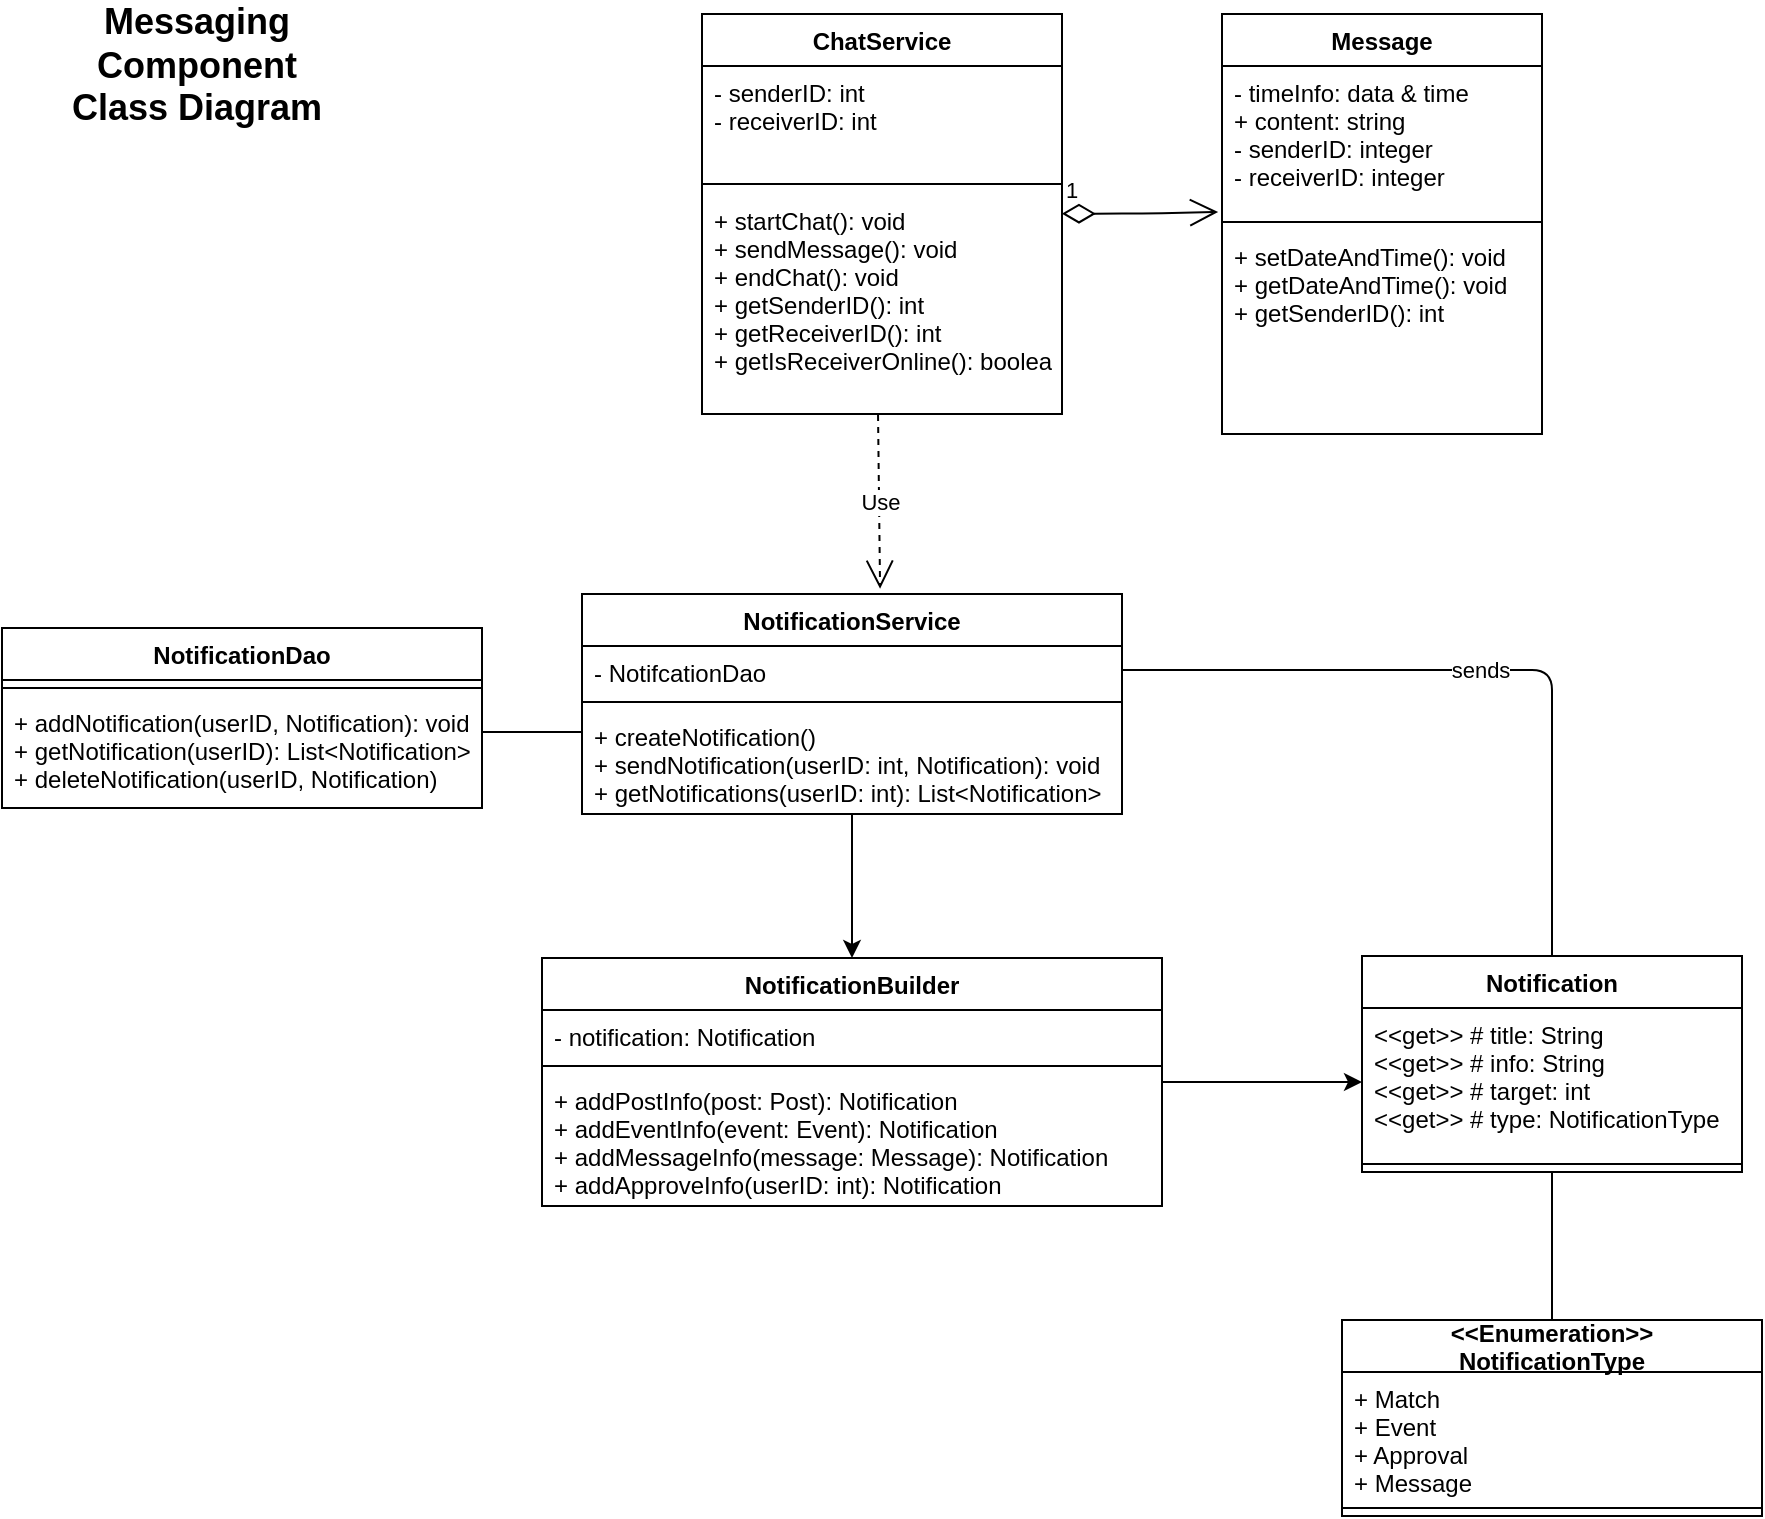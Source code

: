 <mxfile version="20.5.2" type="device" pages="4"><diagram id="L84BKGxOfPr6iMcb56SL" name="Class Diagram"><mxGraphModel dx="1924" dy="934" grid="1" gridSize="10" guides="1" tooltips="1" connect="1" arrows="1" fold="1" page="1" pageScale="1" pageWidth="1169" pageHeight="827" math="0" shadow="0"><root><mxCell id="0"/><mxCell id="1" parent="0"/><mxCell id="6" value="ChatService" style="swimlane;fontStyle=1;align=center;verticalAlign=top;childLayout=stackLayout;horizontal=1;startSize=26;horizontalStack=0;resizeParent=1;resizeParentMax=0;resizeLast=0;collapsible=1;marginBottom=0;" parent="1" vertex="1"><mxGeometry x="495" y="38" width="180" height="200" as="geometry"/></mxCell><mxCell id="7" value="- senderID: int&#10;- receiverID: int" style="text;strokeColor=none;fillColor=none;align=left;verticalAlign=top;spacingLeft=4;spacingRight=4;overflow=hidden;rotatable=0;points=[[0,0.5],[1,0.5]];portConstraint=eastwest;" parent="6" vertex="1"><mxGeometry y="26" width="180" height="54" as="geometry"/></mxCell><mxCell id="8" value="" style="line;strokeWidth=1;fillColor=none;align=left;verticalAlign=middle;spacingTop=-1;spacingLeft=3;spacingRight=3;rotatable=0;labelPosition=right;points=[];portConstraint=eastwest;" parent="6" vertex="1"><mxGeometry y="80" width="180" height="10" as="geometry"/></mxCell><mxCell id="9" value="+ startChat(): void&#10;+ sendMessage(): void&#10;+ endChat(): void&#10;+ getSenderID(): int&#10;+ getReceiverID(): int&#10;+ getIsReceiverOnline(): boolean" style="text;strokeColor=none;fillColor=none;align=left;verticalAlign=top;spacingLeft=4;spacingRight=4;overflow=hidden;rotatable=0;points=[[0,0.5],[1,0.5]];portConstraint=eastwest;" parent="6" vertex="1"><mxGeometry y="90" width="180" height="110" as="geometry"/></mxCell><mxCell id="10" value="Message" style="swimlane;fontStyle=1;align=center;verticalAlign=top;childLayout=stackLayout;horizontal=1;startSize=26;horizontalStack=0;resizeParent=1;resizeParentMax=0;resizeLast=0;collapsible=1;marginBottom=0;" parent="1" vertex="1"><mxGeometry x="755" y="38" width="160" height="210" as="geometry"/></mxCell><mxCell id="11" value="- timeInfo: data &amp; time&#10;+ content: string&#10;- senderID: integer&#10;- receiverID: integer" style="text;strokeColor=none;fillColor=none;align=left;verticalAlign=top;spacingLeft=4;spacingRight=4;overflow=hidden;rotatable=0;points=[[0,0.5],[1,0.5]];portConstraint=eastwest;" parent="10" vertex="1"><mxGeometry y="26" width="160" height="74" as="geometry"/></mxCell><mxCell id="12" value="" style="line;strokeWidth=1;fillColor=none;align=left;verticalAlign=middle;spacingTop=-1;spacingLeft=3;spacingRight=3;rotatable=0;labelPosition=right;points=[];portConstraint=eastwest;" parent="10" vertex="1"><mxGeometry y="100" width="160" height="8" as="geometry"/></mxCell><mxCell id="13" value="+ setDateAndTime(): void&#10;+ getDateAndTime(): void&#10;+ getSenderID(): int" style="text;strokeColor=none;fillColor=none;align=left;verticalAlign=top;spacingLeft=4;spacingRight=4;overflow=hidden;rotatable=0;points=[[0,0.5],[1,0.5]];portConstraint=eastwest;" parent="10" vertex="1"><mxGeometry y="108" width="160" height="102" as="geometry"/></mxCell><mxCell id="14" value="Notification" style="swimlane;fontStyle=1;align=center;verticalAlign=top;childLayout=stackLayout;horizontal=1;startSize=26;horizontalStack=0;resizeParent=1;resizeParentMax=0;resizeLast=0;collapsible=1;marginBottom=0;" parent="1" vertex="1"><mxGeometry x="825" y="509" width="190" height="108" as="geometry"/></mxCell><mxCell id="15" value="&lt;&lt;get&gt;&gt; # title: String&#10;&lt;&lt;get&gt;&gt; # info: String&#10;&lt;&lt;get&gt;&gt; # target: int&#10;&lt;&lt;get&gt;&gt; # type: NotificationType&#10;" style="text;strokeColor=none;fillColor=none;align=left;verticalAlign=top;spacingLeft=4;spacingRight=4;overflow=hidden;rotatable=0;points=[[0,0.5],[1,0.5]];portConstraint=eastwest;" parent="14" vertex="1"><mxGeometry y="26" width="190" height="74" as="geometry"/></mxCell><mxCell id="16" value="" style="line;strokeWidth=1;fillColor=none;align=left;verticalAlign=middle;spacingTop=-1;spacingLeft=3;spacingRight=3;rotatable=0;labelPosition=right;points=[];portConstraint=eastwest;" parent="14" vertex="1"><mxGeometry y="100" width="190" height="8" as="geometry"/></mxCell><mxCell id="21" value="1" style="endArrow=open;html=1;endSize=12;startArrow=diamondThin;startSize=14;startFill=0;edgeStyle=orthogonalEdgeStyle;align=left;verticalAlign=bottom;entryX=-0.012;entryY=0.986;entryDx=0;entryDy=0;entryPerimeter=0;" parent="1" target="11" edge="1"><mxGeometry x="-1" y="3" relative="1" as="geometry"><mxPoint x="675" y="137.83" as="sourcePoint"/><mxPoint x="745" y="137.83" as="targetPoint"/><Array as="points"><mxPoint x="715" y="137"/></Array></mxGeometry></mxCell><mxCell id="22" value="Use" style="endArrow=open;endSize=12;dashed=1;html=1;entryX=0.552;entryY=-0.024;entryDx=0;entryDy=0;exitX=0.489;exitY=1.005;exitDx=0;exitDy=0;exitPerimeter=0;entryPerimeter=0;" parent="1" source="9" target="29" edge="1"><mxGeometry width="160" relative="1" as="geometry"><mxPoint x="405" y="238" as="sourcePoint"/><mxPoint x="565" y="238" as="targetPoint"/></mxGeometry></mxCell><mxCell id="28" style="edgeStyle=none;shape=link;rounded=0;orthogonalLoop=1;jettySize=auto;html=1;exitX=0.25;exitY=0;exitDx=0;exitDy=0;" parent="1" source="14" target="14" edge="1"><mxGeometry relative="1" as="geometry"/></mxCell><mxCell id="50" style="edgeStyle=none;html=1;entryX=0.5;entryY=0;entryDx=0;entryDy=0;" parent="1" source="29" target="45" edge="1"><mxGeometry relative="1" as="geometry"/></mxCell><mxCell id="29" value="NotificationService" style="swimlane;fontStyle=1;align=center;verticalAlign=top;childLayout=stackLayout;horizontal=1;startSize=26;horizontalStack=0;resizeParent=1;resizeParentMax=0;resizeLast=0;collapsible=1;marginBottom=0;" parent="1" vertex="1"><mxGeometry x="435" y="328" width="270" height="110" as="geometry"/></mxCell><mxCell id="30" value="- NotifcationDao" style="text;strokeColor=none;fillColor=none;align=left;verticalAlign=top;spacingLeft=4;spacingRight=4;overflow=hidden;rotatable=0;points=[[0,0.5],[1,0.5]];portConstraint=eastwest;" parent="29" vertex="1"><mxGeometry y="26" width="270" height="24" as="geometry"/></mxCell><mxCell id="31" value="" style="line;strokeWidth=1;fillColor=none;align=left;verticalAlign=middle;spacingTop=-1;spacingLeft=3;spacingRight=3;rotatable=0;labelPosition=right;points=[];portConstraint=eastwest;" parent="29" vertex="1"><mxGeometry y="50" width="270" height="8" as="geometry"/></mxCell><mxCell id="32" value="+ createNotification()&#10;+ sendNotification(userID: int, Notification): void&#10;+ getNotifications(userID: int): List&lt;Notification&gt;" style="text;strokeColor=none;fillColor=none;align=left;verticalAlign=top;spacingLeft=4;spacingRight=4;overflow=hidden;rotatable=0;points=[[0,0.5],[1,0.5]];portConstraint=eastwest;" parent="29" vertex="1"><mxGeometry y="58" width="270" height="52" as="geometry"/></mxCell><mxCell id="33" value="NotificationDao" style="swimlane;fontStyle=1;align=center;verticalAlign=top;childLayout=stackLayout;horizontal=1;startSize=26;horizontalStack=0;resizeParent=1;resizeParentMax=0;resizeLast=0;collapsible=1;marginBottom=0;" parent="1" vertex="1"><mxGeometry x="145" y="345" width="240" height="90" as="geometry"/></mxCell><mxCell id="35" value="" style="line;strokeWidth=1;fillColor=none;align=left;verticalAlign=middle;spacingTop=-1;spacingLeft=3;spacingRight=3;rotatable=0;labelPosition=right;points=[];portConstraint=eastwest;" parent="33" vertex="1"><mxGeometry y="26" width="240" height="8" as="geometry"/></mxCell><mxCell id="36" value="+ addNotification(userID, Notification): void&#10;+ getNotification(userID): List&lt;Notification&gt;&#10;+ deleteNotification(userID, Notification)" style="text;strokeColor=none;fillColor=none;align=left;verticalAlign=top;spacingLeft=4;spacingRight=4;overflow=hidden;rotatable=0;points=[[0,0.5],[1,0.5]];portConstraint=eastwest;" parent="33" vertex="1"><mxGeometry y="34" width="240" height="56" as="geometry"/></mxCell><mxCell id="38" value="&lt;&lt;Enumeration&gt;&gt;&#10;NotificationType" style="swimlane;fontStyle=1;align=center;verticalAlign=middle;childLayout=stackLayout;horizontal=1;startSize=26;horizontalStack=0;resizeParent=1;resizeParentMax=0;resizeLast=0;collapsible=1;marginBottom=0;" parent="1" vertex="1"><mxGeometry x="815" y="691" width="210" height="98" as="geometry"/></mxCell><mxCell id="39" value="+ Match&#10;+ Event&#10;+ Approval&#10;+ Message&#10;" style="text;strokeColor=none;fillColor=none;align=left;verticalAlign=top;spacingLeft=4;spacingRight=4;overflow=hidden;rotatable=0;points=[[0,0.5],[1,0.5]];portConstraint=eastwest;" parent="38" vertex="1"><mxGeometry y="26" width="210" height="64" as="geometry"/></mxCell><mxCell id="40" value="" style="line;strokeWidth=1;fillColor=none;align=left;verticalAlign=middle;spacingTop=-1;spacingLeft=3;spacingRight=3;rotatable=0;labelPosition=right;points=[];portConstraint=eastwest;" parent="38" vertex="1"><mxGeometry y="90" width="210" height="8" as="geometry"/></mxCell><mxCell id="41" value="sends" style="endArrow=none;html=1;exitX=1;exitY=0.5;exitDx=0;exitDy=0;entryX=0.5;entryY=0;entryDx=0;entryDy=0;" parent="1" source="30" target="14" edge="1"><mxGeometry width="50" height="50" relative="1" as="geometry"><mxPoint x="625" y="418" as="sourcePoint"/><mxPoint x="775" y="366" as="targetPoint"/><Array as="points"><mxPoint x="920" y="366"/></Array></mxGeometry></mxCell><mxCell id="42" value="" style="endArrow=none;html=1;" parent="1" edge="1"><mxGeometry width="50" height="50" relative="1" as="geometry"><mxPoint x="385" y="397" as="sourcePoint"/><mxPoint x="435" y="397" as="targetPoint"/></mxGeometry></mxCell><mxCell id="44" value="" style="endArrow=none;html=1;exitX=0.5;exitY=0;exitDx=0;exitDy=0;entryX=0.5;entryY=1;entryDx=0;entryDy=0;" parent="1" source="38" target="14" edge="1"><mxGeometry width="50" height="50" relative="1" as="geometry"><mxPoint x="845" y="641" as="sourcePoint"/><mxPoint x="919.89" y="621.992" as="targetPoint"/></mxGeometry></mxCell><mxCell id="51" style="edgeStyle=none;html=1;" parent="1" source="45" edge="1"><mxGeometry relative="1" as="geometry"><mxPoint x="825" y="572" as="targetPoint"/></mxGeometry></mxCell><mxCell id="45" value="NotificationBuilder" style="swimlane;fontStyle=1;align=center;verticalAlign=top;childLayout=stackLayout;horizontal=1;startSize=26;horizontalStack=0;resizeParent=1;resizeParentMax=0;resizeLast=0;collapsible=1;marginBottom=0;" parent="1" vertex="1"><mxGeometry x="415" y="510" width="310" height="124" as="geometry"/></mxCell><mxCell id="52" value="- notification: Notification" style="text;strokeColor=none;fillColor=none;align=left;verticalAlign=top;spacingLeft=4;spacingRight=4;overflow=hidden;rotatable=0;points=[[0,0.5],[1,0.5]];portConstraint=eastwest;" parent="45" vertex="1"><mxGeometry y="26" width="310" height="24" as="geometry"/></mxCell><mxCell id="47" value="" style="line;strokeWidth=1;fillColor=none;align=left;verticalAlign=middle;spacingTop=-1;spacingLeft=3;spacingRight=3;rotatable=0;labelPosition=right;points=[];portConstraint=eastwest;" parent="45" vertex="1"><mxGeometry y="50" width="310" height="8" as="geometry"/></mxCell><mxCell id="48" value="+ addPostInfo(post: Post): Notification&#10;+ addEventInfo(event: Event): Notification&#10;+ addMessageInfo(message: Message): Notification&#10;+ addApproveInfo(userID: int): Notification " style="text;strokeColor=none;fillColor=none;align=left;verticalAlign=top;spacingLeft=4;spacingRight=4;overflow=hidden;rotatable=0;points=[[0,0.5],[1,0.5]];portConstraint=eastwest;" parent="45" vertex="1"><mxGeometry y="58" width="310" height="66" as="geometry"/></mxCell><mxCell id="NxlyJMyHsc6wxX3oWOJR-54" value="Messaging Component &lt;br style=&quot;font-size: 18px;&quot;&gt;Class Diagram" style="text;html=1;strokeColor=none;fillColor=none;align=center;verticalAlign=middle;whiteSpace=wrap;rounded=0;fontStyle=1;fontSize=18;" vertex="1" parent="1"><mxGeometry x="145" y="38" width="195" height="52" as="geometry"/></mxCell></root></mxGraphModel></diagram><diagram id="9cqBGZgS6g_GXROYnd4w" name="CRC"><mxGraphModel dx="1635" dy="794" grid="1" gridSize="10" guides="1" tooltips="1" connect="1" arrows="1" fold="1" page="1" pageScale="1" pageWidth="827" pageHeight="583" math="0" shadow="0"><root><mxCell id="M-j8kc01Gv09yKjtbFgV-0"/><mxCell id="M-j8kc01Gv09yKjtbFgV-1" parent="M-j8kc01Gv09yKjtbFgV-0"/><mxCell id="6Hv5vlcNwbpbQRR8orw--0" value="Chat Service" style="shape=table;startSize=30;container=1;collapsible=1;childLayout=tableLayout;fixedRows=1;rowLines=0;fontStyle=1;align=center;resizeLast=1;" parent="M-j8kc01Gv09yKjtbFgV-1" vertex="1"><mxGeometry x="139" y="54" width="260" height="135" as="geometry"/></mxCell><mxCell id="6Hv5vlcNwbpbQRR8orw--1" value="" style="shape=tableRow;horizontal=0;startSize=0;swimlaneHead=0;swimlaneBody=0;fillColor=none;collapsible=0;dropTarget=0;points=[[0,0.5],[1,0.5]];portConstraint=eastwest;top=0;left=0;right=0;bottom=1;" parent="6Hv5vlcNwbpbQRR8orw--0" vertex="1"><mxGeometry y="30" width="260" height="30" as="geometry"/></mxCell><mxCell id="6Hv5vlcNwbpbQRR8orw--2" value="Responsibility" style="shape=partialRectangle;connectable=0;fillColor=none;top=0;left=0;bottom=0;right=0;fontStyle=1;overflow=hidden;" parent="6Hv5vlcNwbpbQRR8orw--1" vertex="1"><mxGeometry width="140" height="30" as="geometry"><mxRectangle width="140" height="30" as="alternateBounds"/></mxGeometry></mxCell><mxCell id="6Hv5vlcNwbpbQRR8orw--3" value="Collaborations" style="shape=partialRectangle;connectable=0;fillColor=none;top=0;left=0;bottom=0;right=0;align=left;spacingLeft=6;fontStyle=1;overflow=hidden;" parent="6Hv5vlcNwbpbQRR8orw--1" vertex="1"><mxGeometry x="140" width="120" height="30" as="geometry"><mxRectangle width="120" height="30" as="alternateBounds"/></mxGeometry></mxCell><mxCell id="6Hv5vlcNwbpbQRR8orw--4" value="" style="shape=tableRow;horizontal=0;startSize=0;swimlaneHead=0;swimlaneBody=0;fillColor=none;collapsible=0;dropTarget=0;points=[[0,0.5],[1,0.5]];portConstraint=eastwest;top=0;left=0;right=0;bottom=0;" parent="6Hv5vlcNwbpbQRR8orw--0" vertex="1"><mxGeometry y="60" width="260" height="25" as="geometry"/></mxCell><mxCell id="6Hv5vlcNwbpbQRR8orw--5" value="start new chat session" style="shape=partialRectangle;connectable=0;fillColor=none;top=0;left=0;bottom=0;right=0;editable=1;overflow=hidden;" parent="6Hv5vlcNwbpbQRR8orw--4" vertex="1"><mxGeometry width="140" height="25" as="geometry"><mxRectangle width="140" height="25" as="alternateBounds"/></mxGeometry></mxCell><mxCell id="6Hv5vlcNwbpbQRR8orw--6" value="Notification Service" style="shape=partialRectangle;connectable=0;fillColor=none;top=0;left=0;bottom=0;right=0;align=left;spacingLeft=6;overflow=hidden;" parent="6Hv5vlcNwbpbQRR8orw--4" vertex="1"><mxGeometry x="140" width="120" height="25" as="geometry"><mxRectangle width="120" height="25" as="alternateBounds"/></mxGeometry></mxCell><mxCell id="6Hv5vlcNwbpbQRR8orw--7" value="" style="shape=tableRow;horizontal=0;startSize=0;swimlaneHead=0;swimlaneBody=0;fillColor=none;collapsible=0;dropTarget=0;points=[[0,0.5],[1,0.5]];portConstraint=eastwest;top=0;left=0;right=0;bottom=0;" parent="6Hv5vlcNwbpbQRR8orw--0" vertex="1"><mxGeometry y="85" width="260" height="20" as="geometry"/></mxCell><mxCell id="6Hv5vlcNwbpbQRR8orw--8" value="sends messages" style="shape=partialRectangle;connectable=0;fillColor=none;top=0;left=0;bottom=0;right=0;editable=1;overflow=hidden;" parent="6Hv5vlcNwbpbQRR8orw--7" vertex="1"><mxGeometry width="140" height="20" as="geometry"><mxRectangle width="140" height="20" as="alternateBounds"/></mxGeometry></mxCell><mxCell id="6Hv5vlcNwbpbQRR8orw--9" value="Message" style="shape=partialRectangle;connectable=0;fillColor=none;top=0;left=0;bottom=0;right=0;align=left;spacingLeft=6;overflow=hidden;" parent="6Hv5vlcNwbpbQRR8orw--7" vertex="1"><mxGeometry x="140" width="120" height="20" as="geometry"><mxRectangle width="120" height="20" as="alternateBounds"/></mxGeometry></mxCell><mxCell id="6Hv5vlcNwbpbQRR8orw--10" value="" style="shape=tableRow;horizontal=0;startSize=0;swimlaneHead=0;swimlaneBody=0;fillColor=none;collapsible=0;dropTarget=0;points=[[0,0.5],[1,0.5]];portConstraint=eastwest;top=0;left=0;right=0;bottom=0;" parent="6Hv5vlcNwbpbQRR8orw--0" vertex="1"><mxGeometry y="105" width="260" height="20" as="geometry"/></mxCell><mxCell id="6Hv5vlcNwbpbQRR8orw--11" value="end chat sessions" style="shape=partialRectangle;connectable=0;fillColor=none;top=0;left=0;bottom=0;right=0;editable=1;overflow=hidden;" parent="6Hv5vlcNwbpbQRR8orw--10" vertex="1"><mxGeometry width="140" height="20" as="geometry"><mxRectangle width="140" height="20" as="alternateBounds"/></mxGeometry></mxCell><mxCell id="6Hv5vlcNwbpbQRR8orw--12" value="" style="shape=partialRectangle;connectable=0;fillColor=none;top=0;left=0;bottom=0;right=0;align=left;spacingLeft=6;overflow=hidden;" parent="6Hv5vlcNwbpbQRR8orw--10" vertex="1"><mxGeometry x="140" width="120" height="20" as="geometry"><mxRectangle width="120" height="20" as="alternateBounds"/></mxGeometry></mxCell><mxCell id="6Hv5vlcNwbpbQRR8orw--13" value="Notification Service" style="shape=table;startSize=30;container=1;collapsible=1;childLayout=tableLayout;fixedRows=1;rowLines=0;fontStyle=1;align=center;resizeLast=1;" parent="M-j8kc01Gv09yKjtbFgV-1" vertex="1"><mxGeometry x="139" y="226" width="260" height="134" as="geometry"/></mxCell><mxCell id="6Hv5vlcNwbpbQRR8orw--14" value="" style="shape=tableRow;horizontal=0;startSize=0;swimlaneHead=0;swimlaneBody=0;fillColor=none;collapsible=0;dropTarget=0;points=[[0,0.5],[1,0.5]];portConstraint=eastwest;top=0;left=0;right=0;bottom=1;" parent="6Hv5vlcNwbpbQRR8orw--13" vertex="1"><mxGeometry y="30" width="260" height="30" as="geometry"/></mxCell><mxCell id="6Hv5vlcNwbpbQRR8orw--15" value="Responsibility" style="shape=partialRectangle;connectable=0;fillColor=none;top=0;left=0;bottom=0;right=0;fontStyle=1;overflow=hidden;" parent="6Hv5vlcNwbpbQRR8orw--14" vertex="1"><mxGeometry width="140" height="30" as="geometry"><mxRectangle width="140" height="30" as="alternateBounds"/></mxGeometry></mxCell><mxCell id="6Hv5vlcNwbpbQRR8orw--16" value="Collaborations" style="shape=partialRectangle;connectable=0;fillColor=none;top=0;left=0;bottom=0;right=0;align=left;spacingLeft=6;fontStyle=1;overflow=hidden;" parent="6Hv5vlcNwbpbQRR8orw--14" vertex="1"><mxGeometry x="140" width="120" height="30" as="geometry"><mxRectangle width="120" height="30" as="alternateBounds"/></mxGeometry></mxCell><mxCell id="6Hv5vlcNwbpbQRR8orw--17" value="" style="shape=tableRow;horizontal=0;startSize=0;swimlaneHead=0;swimlaneBody=0;fillColor=none;collapsible=0;dropTarget=0;points=[[0,0.5],[1,0.5]];portConstraint=eastwest;top=0;left=0;right=0;bottom=0;" parent="6Hv5vlcNwbpbQRR8orw--13" vertex="1"><mxGeometry y="60" width="260" height="20" as="geometry"/></mxCell><mxCell id="6Hv5vlcNwbpbQRR8orw--18" value="sends notification" style="shape=partialRectangle;connectable=0;fillColor=none;top=0;left=0;bottom=0;right=0;editable=1;overflow=hidden;" parent="6Hv5vlcNwbpbQRR8orw--17" vertex="1"><mxGeometry width="140" height="20" as="geometry"><mxRectangle width="140" height="20" as="alternateBounds"/></mxGeometry></mxCell><mxCell id="6Hv5vlcNwbpbQRR8orw--19" value="Notification Builder" style="shape=partialRectangle;connectable=0;fillColor=none;top=0;left=0;bottom=0;right=0;align=left;spacingLeft=6;overflow=hidden;" parent="6Hv5vlcNwbpbQRR8orw--17" vertex="1"><mxGeometry x="140" width="120" height="20" as="geometry"><mxRectangle width="120" height="20" as="alternateBounds"/></mxGeometry></mxCell><mxCell id="6Hv5vlcNwbpbQRR8orw--20" value="" style="shape=tableRow;horizontal=0;startSize=0;swimlaneHead=0;swimlaneBody=0;fillColor=none;collapsible=0;dropTarget=0;points=[[0,0.5],[1,0.5]];portConstraint=eastwest;top=0;left=0;right=0;bottom=0;" parent="6Hv5vlcNwbpbQRR8orw--13" vertex="1"><mxGeometry y="80" width="260" height="20" as="geometry"/></mxCell><mxCell id="6Hv5vlcNwbpbQRR8orw--21" value="gets saved notfications" style="shape=partialRectangle;connectable=0;fillColor=none;top=0;left=0;bottom=0;right=0;editable=1;overflow=hidden;" parent="6Hv5vlcNwbpbQRR8orw--20" vertex="1"><mxGeometry width="140" height="20" as="geometry"><mxRectangle width="140" height="20" as="alternateBounds"/></mxGeometry></mxCell><mxCell id="6Hv5vlcNwbpbQRR8orw--22" value="Notification" style="shape=partialRectangle;connectable=0;fillColor=none;top=0;left=0;bottom=0;right=0;align=left;spacingLeft=6;overflow=hidden;" parent="6Hv5vlcNwbpbQRR8orw--20" vertex="1"><mxGeometry x="140" width="120" height="20" as="geometry"><mxRectangle width="120" height="20" as="alternateBounds"/></mxGeometry></mxCell><mxCell id="6Hv5vlcNwbpbQRR8orw--23" value="" style="shape=partialRectangle;collapsible=0;dropTarget=0;pointerEvents=0;fillColor=none;top=0;left=0;bottom=1;right=0;points=[[0,0.5],[1,0.5]];portConstraint=eastwest;rounded=0;shadow=0;sketch=0;" parent="6Hv5vlcNwbpbQRR8orw--13" vertex="1"><mxGeometry y="100" width="260" height="24" as="geometry"/></mxCell><mxCell id="6Hv5vlcNwbpbQRR8orw--24" value="" style="shape=partialRectangle;connectable=0;fillColor=none;top=0;left=0;bottom=0;right=0;fontStyle=1;overflow=hidden;rounded=0;shadow=0;sketch=0;" parent="6Hv5vlcNwbpbQRR8orw--23" vertex="1"><mxGeometry width="140" height="24" as="geometry"><mxRectangle width="140" height="24" as="alternateBounds"/></mxGeometry></mxCell><mxCell id="6Hv5vlcNwbpbQRR8orw--25" value="Notification DAO" style="shape=partialRectangle;connectable=0;fillColor=none;top=0;left=0;bottom=0;right=0;align=left;spacingLeft=6;fontStyle=0;overflow=hidden;rounded=0;shadow=0;sketch=0;" parent="6Hv5vlcNwbpbQRR8orw--23" vertex="1"><mxGeometry x="140" width="120" height="24" as="geometry"><mxRectangle width="120" height="24" as="alternateBounds"/></mxGeometry></mxCell><mxCell id="6Hv5vlcNwbpbQRR8orw--26" value="Notification Builder" style="shape=table;startSize=30;container=1;collapsible=1;childLayout=tableLayout;fixedRows=1;rowLines=0;fontStyle=1;align=center;resizeLast=1;" parent="M-j8kc01Gv09yKjtbFgV-1" vertex="1"><mxGeometry x="139" y="380" width="260" height="100" as="geometry"/></mxCell><mxCell id="6Hv5vlcNwbpbQRR8orw--27" value="" style="shape=tableRow;horizontal=0;startSize=0;swimlaneHead=0;swimlaneBody=0;fillColor=none;collapsible=0;dropTarget=0;points=[[0,0.5],[1,0.5]];portConstraint=eastwest;top=0;left=0;right=0;bottom=1;" parent="6Hv5vlcNwbpbQRR8orw--26" vertex="1"><mxGeometry y="30" width="260" height="30" as="geometry"/></mxCell><mxCell id="6Hv5vlcNwbpbQRR8orw--28" value="Responsibility" style="shape=partialRectangle;connectable=0;fillColor=none;top=0;left=0;bottom=0;right=0;fontStyle=1;overflow=hidden;" parent="6Hv5vlcNwbpbQRR8orw--27" vertex="1"><mxGeometry width="160" height="30" as="geometry"><mxRectangle width="160" height="30" as="alternateBounds"/></mxGeometry></mxCell><mxCell id="6Hv5vlcNwbpbQRR8orw--29" value="Collaborations" style="shape=partialRectangle;connectable=0;fillColor=none;top=0;left=0;bottom=0;right=0;align=left;spacingLeft=6;fontStyle=1;overflow=hidden;" parent="6Hv5vlcNwbpbQRR8orw--27" vertex="1"><mxGeometry x="160" width="100" height="30" as="geometry"><mxRectangle width="100" height="30" as="alternateBounds"/></mxGeometry></mxCell><mxCell id="6Hv5vlcNwbpbQRR8orw--30" value="" style="shape=tableRow;horizontal=0;startSize=0;swimlaneHead=0;swimlaneBody=0;fillColor=none;collapsible=0;dropTarget=0;points=[[0,0.5],[1,0.5]];portConstraint=eastwest;top=0;left=0;right=0;bottom=0;" parent="6Hv5vlcNwbpbQRR8orw--26" vertex="1"><mxGeometry y="60" width="260" height="30" as="geometry"/></mxCell><mxCell id="6Hv5vlcNwbpbQRR8orw--31" value="Builds notifications based&#10; on a sepecific type" style="shape=partialRectangle;connectable=0;fillColor=none;top=0;left=0;bottom=0;right=0;editable=1;overflow=hidden;" parent="6Hv5vlcNwbpbQRR8orw--30" vertex="1"><mxGeometry width="160" height="30" as="geometry"><mxRectangle width="160" height="30" as="alternateBounds"/></mxGeometry></mxCell><mxCell id="6Hv5vlcNwbpbQRR8orw--32" value="Notification" style="shape=partialRectangle;connectable=0;fillColor=none;top=0;left=0;bottom=0;right=0;align=left;spacingLeft=6;overflow=hidden;" parent="6Hv5vlcNwbpbQRR8orw--30" vertex="1"><mxGeometry x="160" width="100" height="30" as="geometry"><mxRectangle width="100" height="30" as="alternateBounds"/></mxGeometry></mxCell><mxCell id="6Hv5vlcNwbpbQRR8orw--33" value="Notification DAO" style="shape=table;startSize=30;container=1;collapsible=1;childLayout=tableLayout;fixedRows=1;rowLines=0;fontStyle=1;align=center;resizeLast=1;" parent="M-j8kc01Gv09yKjtbFgV-1" vertex="1"><mxGeometry x="429" y="54" width="260" height="152" as="geometry"/></mxCell><mxCell id="6Hv5vlcNwbpbQRR8orw--34" value="" style="shape=tableRow;horizontal=0;startSize=0;swimlaneHead=0;swimlaneBody=0;fillColor=none;collapsible=0;dropTarget=0;points=[[0,0.5],[1,0.5]];portConstraint=eastwest;top=0;left=0;right=0;bottom=1;" parent="6Hv5vlcNwbpbQRR8orw--33" vertex="1"><mxGeometry y="30" width="260" height="30" as="geometry"/></mxCell><mxCell id="6Hv5vlcNwbpbQRR8orw--35" value="Responsibility" style="shape=partialRectangle;connectable=0;fillColor=none;top=0;left=0;bottom=0;right=0;fontStyle=1;overflow=hidden;" parent="6Hv5vlcNwbpbQRR8orw--34" vertex="1"><mxGeometry width="140" height="30" as="geometry"><mxRectangle width="140" height="30" as="alternateBounds"/></mxGeometry></mxCell><mxCell id="6Hv5vlcNwbpbQRR8orw--36" value="Collaborations" style="shape=partialRectangle;connectable=0;fillColor=none;top=0;left=0;bottom=0;right=0;align=left;spacingLeft=6;fontStyle=1;overflow=hidden;" parent="6Hv5vlcNwbpbQRR8orw--34" vertex="1"><mxGeometry x="140" width="120" height="30" as="geometry"><mxRectangle width="120" height="30" as="alternateBounds"/></mxGeometry></mxCell><mxCell id="6Hv5vlcNwbpbQRR8orw--37" value="" style="shape=tableRow;horizontal=0;startSize=0;swimlaneHead=0;swimlaneBody=0;fillColor=none;collapsible=0;dropTarget=0;points=[[0,0.5],[1,0.5]];portConstraint=eastwest;top=0;left=0;right=0;bottom=0;" parent="6Hv5vlcNwbpbQRR8orw--33" vertex="1"><mxGeometry y="60" width="260" height="25" as="geometry"/></mxCell><mxCell id="6Hv5vlcNwbpbQRR8orw--38" value="add new notification" style="shape=partialRectangle;connectable=0;fillColor=none;top=0;left=0;bottom=0;right=0;editable=1;overflow=hidden;" parent="6Hv5vlcNwbpbQRR8orw--37" vertex="1"><mxGeometry width="140" height="25" as="geometry"><mxRectangle width="140" height="25" as="alternateBounds"/></mxGeometry></mxCell><mxCell id="6Hv5vlcNwbpbQRR8orw--39" value="Database" style="shape=partialRectangle;connectable=0;fillColor=none;top=0;left=0;bottom=0;right=0;align=left;spacingLeft=6;overflow=hidden;" parent="6Hv5vlcNwbpbQRR8orw--37" vertex="1"><mxGeometry x="140" width="120" height="25" as="geometry"><mxRectangle width="120" height="25" as="alternateBounds"/></mxGeometry></mxCell><mxCell id="6Hv5vlcNwbpbQRR8orw--40" value="" style="shape=tableRow;horizontal=0;startSize=0;swimlaneHead=0;swimlaneBody=0;fillColor=none;collapsible=0;dropTarget=0;points=[[0,0.5],[1,0.5]];portConstraint=eastwest;top=0;left=0;right=0;bottom=0;" parent="6Hv5vlcNwbpbQRR8orw--33" vertex="1"><mxGeometry y="85" width="260" height="38" as="geometry"/></mxCell><mxCell id="6Hv5vlcNwbpbQRR8orw--41" value="fetch notifications of &#10;specific user" style="shape=partialRectangle;connectable=0;fillColor=none;top=0;left=0;bottom=0;right=0;editable=1;overflow=hidden;" parent="6Hv5vlcNwbpbQRR8orw--40" vertex="1"><mxGeometry width="140" height="38" as="geometry"><mxRectangle width="140" height="38" as="alternateBounds"/></mxGeometry></mxCell><mxCell id="6Hv5vlcNwbpbQRR8orw--42" value="" style="shape=partialRectangle;connectable=0;fillColor=none;top=0;left=0;bottom=0;right=0;align=left;spacingLeft=6;overflow=hidden;" parent="6Hv5vlcNwbpbQRR8orw--40" vertex="1"><mxGeometry x="140" width="120" height="38" as="geometry"><mxRectangle width="120" height="38" as="alternateBounds"/></mxGeometry></mxCell><mxCell id="6Hv5vlcNwbpbQRR8orw--43" value="" style="shape=tableRow;horizontal=0;startSize=0;swimlaneHead=0;swimlaneBody=0;fillColor=none;collapsible=0;dropTarget=0;points=[[0,0.5],[1,0.5]];portConstraint=eastwest;top=0;left=0;right=0;bottom=0;" parent="6Hv5vlcNwbpbQRR8orw--33" vertex="1"><mxGeometry y="123" width="260" height="20" as="geometry"/></mxCell><mxCell id="6Hv5vlcNwbpbQRR8orw--44" value="delete notification" style="shape=partialRectangle;connectable=0;fillColor=none;top=0;left=0;bottom=0;right=0;editable=1;overflow=hidden;" parent="6Hv5vlcNwbpbQRR8orw--43" vertex="1"><mxGeometry width="140" height="20" as="geometry"><mxRectangle width="140" height="20" as="alternateBounds"/></mxGeometry></mxCell><mxCell id="6Hv5vlcNwbpbQRR8orw--45" value="" style="shape=partialRectangle;connectable=0;fillColor=none;top=0;left=0;bottom=0;right=0;align=left;spacingLeft=6;overflow=hidden;" parent="6Hv5vlcNwbpbQRR8orw--43" vertex="1"><mxGeometry x="140" width="120" height="20" as="geometry"><mxRectangle width="120" height="20" as="alternateBounds"/></mxGeometry></mxCell><mxCell id="6Hv5vlcNwbpbQRR8orw--46" value="Message" style="shape=table;startSize=30;container=1;collapsible=1;childLayout=tableLayout;fixedRows=1;rowLines=0;fontStyle=1;align=center;resizeLast=1;" parent="M-j8kc01Gv09yKjtbFgV-1" vertex="1"><mxGeometry x="429" y="226" width="260" height="129" as="geometry"/></mxCell><mxCell id="6Hv5vlcNwbpbQRR8orw--47" value="" style="shape=tableRow;horizontal=0;startSize=0;swimlaneHead=0;swimlaneBody=0;fillColor=none;collapsible=0;dropTarget=0;points=[[0,0.5],[1,0.5]];portConstraint=eastwest;top=0;left=0;right=0;bottom=1;" parent="6Hv5vlcNwbpbQRR8orw--46" vertex="1"><mxGeometry y="30" width="260" height="30" as="geometry"/></mxCell><mxCell id="6Hv5vlcNwbpbQRR8orw--48" value="Attribute" style="shape=partialRectangle;connectable=0;fillColor=none;top=0;left=0;bottom=0;right=0;fontStyle=1;overflow=hidden;" parent="6Hv5vlcNwbpbQRR8orw--47" vertex="1"><mxGeometry width="140" height="30" as="geometry"><mxRectangle width="140" height="30" as="alternateBounds"/></mxGeometry></mxCell><mxCell id="6Hv5vlcNwbpbQRR8orw--49" value="Collaborations" style="shape=partialRectangle;connectable=0;fillColor=none;top=0;left=0;bottom=0;right=0;align=left;spacingLeft=6;fontStyle=1;overflow=hidden;" parent="6Hv5vlcNwbpbQRR8orw--47" vertex="1"><mxGeometry x="140" width="120" height="30" as="geometry"><mxRectangle width="120" height="30" as="alternateBounds"/></mxGeometry></mxCell><mxCell id="6Hv5vlcNwbpbQRR8orw--50" value="" style="shape=tableRow;horizontal=0;startSize=0;swimlaneHead=0;swimlaneBody=0;fillColor=none;collapsible=0;dropTarget=0;points=[[0,0.5],[1,0.5]];portConstraint=eastwest;top=0;left=0;right=0;bottom=0;" parent="6Hv5vlcNwbpbQRR8orw--46" vertex="1"><mxGeometry y="60" width="260" height="20" as="geometry"/></mxCell><mxCell id="6Hv5vlcNwbpbQRR8orw--51" value="date and time" style="shape=partialRectangle;connectable=0;fillColor=none;top=0;left=0;bottom=0;right=0;editable=1;overflow=hidden;" parent="6Hv5vlcNwbpbQRR8orw--50" vertex="1"><mxGeometry width="140" height="20" as="geometry"><mxRectangle width="140" height="20" as="alternateBounds"/></mxGeometry></mxCell><mxCell id="6Hv5vlcNwbpbQRR8orw--52" value="" style="shape=partialRectangle;connectable=0;fillColor=none;top=0;left=0;bottom=0;right=0;align=left;spacingLeft=6;overflow=hidden;" parent="6Hv5vlcNwbpbQRR8orw--50" vertex="1"><mxGeometry x="140" width="120" height="20" as="geometry"><mxRectangle width="120" height="20" as="alternateBounds"/></mxGeometry></mxCell><mxCell id="6Hv5vlcNwbpbQRR8orw--53" value="" style="shape=tableRow;horizontal=0;startSize=0;swimlaneHead=0;swimlaneBody=0;fillColor=none;collapsible=0;dropTarget=0;points=[[0,0.5],[1,0.5]];portConstraint=eastwest;top=0;left=0;right=0;bottom=0;" parent="6Hv5vlcNwbpbQRR8orw--46" vertex="1"><mxGeometry y="80" width="260" height="20" as="geometry"/></mxCell><mxCell id="6Hv5vlcNwbpbQRR8orw--54" value="sender ID" style="shape=partialRectangle;connectable=0;fillColor=none;top=0;left=0;bottom=0;right=0;editable=1;overflow=hidden;" parent="6Hv5vlcNwbpbQRR8orw--53" vertex="1"><mxGeometry width="140" height="20" as="geometry"><mxRectangle width="140" height="20" as="alternateBounds"/></mxGeometry></mxCell><mxCell id="6Hv5vlcNwbpbQRR8orw--55" value="" style="shape=partialRectangle;connectable=0;fillColor=none;top=0;left=0;bottom=0;right=0;align=left;spacingLeft=6;overflow=hidden;" parent="6Hv5vlcNwbpbQRR8orw--53" vertex="1"><mxGeometry x="140" width="120" height="20" as="geometry"><mxRectangle width="120" height="20" as="alternateBounds"/></mxGeometry></mxCell><mxCell id="6Hv5vlcNwbpbQRR8orw--56" value="" style="shape=tableRow;horizontal=0;startSize=0;swimlaneHead=0;swimlaneBody=0;fillColor=none;collapsible=0;dropTarget=0;points=[[0,0.5],[1,0.5]];portConstraint=eastwest;top=0;left=0;right=0;bottom=0;" parent="6Hv5vlcNwbpbQRR8orw--46" vertex="1"><mxGeometry y="100" width="260" height="20" as="geometry"/></mxCell><mxCell id="6Hv5vlcNwbpbQRR8orw--57" value="receiver ID" style="shape=partialRectangle;connectable=0;fillColor=none;top=0;left=0;bottom=0;right=0;editable=1;overflow=hidden;" parent="6Hv5vlcNwbpbQRR8orw--56" vertex="1"><mxGeometry width="140" height="20" as="geometry"><mxRectangle width="140" height="20" as="alternateBounds"/></mxGeometry></mxCell><mxCell id="6Hv5vlcNwbpbQRR8orw--58" value="" style="shape=partialRectangle;connectable=0;fillColor=none;top=0;left=0;bottom=0;right=0;align=left;spacingLeft=6;overflow=hidden;" parent="6Hv5vlcNwbpbQRR8orw--56" vertex="1"><mxGeometry x="140" width="120" height="20" as="geometry"><mxRectangle width="120" height="20" as="alternateBounds"/></mxGeometry></mxCell><mxCell id="6Hv5vlcNwbpbQRR8orw--59" value="Notification" style="shape=table;startSize=30;container=1;collapsible=1;childLayout=tableLayout;fixedRows=1;rowLines=0;fontStyle=1;align=center;resizeLast=1;" parent="M-j8kc01Gv09yKjtbFgV-1" vertex="1"><mxGeometry x="429" y="380" width="260" height="149" as="geometry"/></mxCell><mxCell id="6Hv5vlcNwbpbQRR8orw--60" value="" style="shape=tableRow;horizontal=0;startSize=0;swimlaneHead=0;swimlaneBody=0;fillColor=none;collapsible=0;dropTarget=0;points=[[0,0.5],[1,0.5]];portConstraint=eastwest;top=0;left=0;right=0;bottom=1;" parent="6Hv5vlcNwbpbQRR8orw--59" vertex="1"><mxGeometry y="30" width="260" height="30" as="geometry"/></mxCell><mxCell id="6Hv5vlcNwbpbQRR8orw--61" value="Attribute" style="shape=partialRectangle;connectable=0;fillColor=none;top=0;left=0;bottom=0;right=0;fontStyle=1;overflow=hidden;" parent="6Hv5vlcNwbpbQRR8orw--60" vertex="1"><mxGeometry width="140" height="30" as="geometry"><mxRectangle width="140" height="30" as="alternateBounds"/></mxGeometry></mxCell><mxCell id="6Hv5vlcNwbpbQRR8orw--62" value="Collaborations" style="shape=partialRectangle;connectable=0;fillColor=none;top=0;left=0;bottom=0;right=0;align=left;spacingLeft=6;fontStyle=1;overflow=hidden;" parent="6Hv5vlcNwbpbQRR8orw--60" vertex="1"><mxGeometry x="140" width="120" height="30" as="geometry"><mxRectangle width="120" height="30" as="alternateBounds"/></mxGeometry></mxCell><mxCell id="6Hv5vlcNwbpbQRR8orw--63" value="" style="shape=tableRow;horizontal=0;startSize=0;swimlaneHead=0;swimlaneBody=0;fillColor=none;collapsible=0;dropTarget=0;points=[[0,0.5],[1,0.5]];portConstraint=eastwest;top=0;left=0;right=0;bottom=0;" parent="6Hv5vlcNwbpbQRR8orw--59" vertex="1"><mxGeometry y="60" width="260" height="20" as="geometry"/></mxCell><mxCell id="6Hv5vlcNwbpbQRR8orw--64" value="title" style="shape=partialRectangle;connectable=0;fillColor=none;top=0;left=0;bottom=0;right=0;editable=1;overflow=hidden;" parent="6Hv5vlcNwbpbQRR8orw--63" vertex="1"><mxGeometry width="140" height="20" as="geometry"><mxRectangle width="140" height="20" as="alternateBounds"/></mxGeometry></mxCell><mxCell id="6Hv5vlcNwbpbQRR8orw--65" value="" style="shape=partialRectangle;connectable=0;fillColor=none;top=0;left=0;bottom=0;right=0;align=left;spacingLeft=6;overflow=hidden;" parent="6Hv5vlcNwbpbQRR8orw--63" vertex="1"><mxGeometry x="140" width="120" height="20" as="geometry"><mxRectangle width="120" height="20" as="alternateBounds"/></mxGeometry></mxCell><mxCell id="6Hv5vlcNwbpbQRR8orw--66" value="" style="shape=tableRow;horizontal=0;startSize=0;swimlaneHead=0;swimlaneBody=0;fillColor=none;collapsible=0;dropTarget=0;points=[[0,0.5],[1,0.5]];portConstraint=eastwest;top=0;left=0;right=0;bottom=0;" parent="6Hv5vlcNwbpbQRR8orw--59" vertex="1"><mxGeometry y="80" width="260" height="20" as="geometry"/></mxCell><mxCell id="6Hv5vlcNwbpbQRR8orw--67" value="info" style="shape=partialRectangle;connectable=0;fillColor=none;top=0;left=0;bottom=0;right=0;editable=1;overflow=hidden;" parent="6Hv5vlcNwbpbQRR8orw--66" vertex="1"><mxGeometry width="140" height="20" as="geometry"><mxRectangle width="140" height="20" as="alternateBounds"/></mxGeometry></mxCell><mxCell id="6Hv5vlcNwbpbQRR8orw--68" value="" style="shape=partialRectangle;connectable=0;fillColor=none;top=0;left=0;bottom=0;right=0;align=left;spacingLeft=6;overflow=hidden;" parent="6Hv5vlcNwbpbQRR8orw--66" vertex="1"><mxGeometry x="140" width="120" height="20" as="geometry"><mxRectangle width="120" height="20" as="alternateBounds"/></mxGeometry></mxCell><mxCell id="6Hv5vlcNwbpbQRR8orw--69" value="" style="shape=tableRow;horizontal=0;startSize=0;swimlaneHead=0;swimlaneBody=0;fillColor=none;collapsible=0;dropTarget=0;points=[[0,0.5],[1,0.5]];portConstraint=eastwest;top=0;left=0;right=0;bottom=0;" parent="6Hv5vlcNwbpbQRR8orw--59" vertex="1"><mxGeometry y="100" width="260" height="20" as="geometry"/></mxCell><mxCell id="6Hv5vlcNwbpbQRR8orw--70" value="target ID" style="shape=partialRectangle;connectable=0;fillColor=none;top=0;left=0;bottom=0;right=0;editable=1;overflow=hidden;" parent="6Hv5vlcNwbpbQRR8orw--69" vertex="1"><mxGeometry width="140" height="20" as="geometry"><mxRectangle width="140" height="20" as="alternateBounds"/></mxGeometry></mxCell><mxCell id="6Hv5vlcNwbpbQRR8orw--71" value="" style="shape=partialRectangle;connectable=0;fillColor=none;top=0;left=0;bottom=0;right=0;align=left;spacingLeft=6;overflow=hidden;" parent="6Hv5vlcNwbpbQRR8orw--69" vertex="1"><mxGeometry x="140" width="120" height="20" as="geometry"><mxRectangle width="120" height="20" as="alternateBounds"/></mxGeometry></mxCell><mxCell id="6Hv5vlcNwbpbQRR8orw--72" value="" style="shape=partialRectangle;collapsible=0;dropTarget=0;pointerEvents=0;fillColor=none;top=0;left=0;bottom=1;right=0;points=[[0,0.5],[1,0.5]];portConstraint=eastwest;rounded=0;shadow=0;sketch=0;" parent="6Hv5vlcNwbpbQRR8orw--59" vertex="1"><mxGeometry y="120" width="260" height="20" as="geometry"/></mxCell><mxCell id="6Hv5vlcNwbpbQRR8orw--73" value="type" style="shape=partialRectangle;connectable=0;fillColor=none;top=0;left=0;bottom=0;right=0;fontStyle=0;overflow=hidden;rounded=0;shadow=0;sketch=0;" parent="6Hv5vlcNwbpbQRR8orw--72" vertex="1"><mxGeometry width="140" height="20" as="geometry"><mxRectangle width="140" height="20" as="alternateBounds"/></mxGeometry></mxCell><mxCell id="6Hv5vlcNwbpbQRR8orw--74" value="" style="shape=partialRectangle;connectable=0;fillColor=none;top=0;left=0;bottom=0;right=0;align=left;spacingLeft=6;fontStyle=5;overflow=hidden;rounded=0;shadow=0;sketch=0;" parent="6Hv5vlcNwbpbQRR8orw--72" vertex="1"><mxGeometry x="140" width="120" height="20" as="geometry"><mxRectangle width="120" height="20" as="alternateBounds"/></mxGeometry></mxCell><mxCell id="i6twn3hvtdcvx6diCrmw-0" value="Messaging Component &lt;br style=&quot;font-size: 18px;&quot;&gt;CRC Cards" style="text;html=1;strokeColor=none;fillColor=none;align=center;verticalAlign=middle;whiteSpace=wrap;rounded=0;fontStyle=1;fontSize=18;" vertex="1" parent="M-j8kc01Gv09yKjtbFgV-1"><mxGeometry y="2" width="195" height="52" as="geometry"/></mxCell></root></mxGraphModel></diagram><diagram id="dBOCTcZlK6vdrop1yZgE" name="Sequence Diagram"><mxGraphModel dx="1363" dy="662" grid="1" gridSize="10" guides="1" tooltips="1" connect="1" arrows="1" fold="1" page="1" pageScale="1" pageWidth="827" pageHeight="583" math="0" shadow="0"><root><mxCell id="MsIyLmmKgTIGYYS3294V-0"/><mxCell id="MsIyLmmKgTIGYYS3294V-1" parent="MsIyLmmKgTIGYYS3294V-0"/><mxCell id="MsIyLmmKgTIGYYS3294V-2" value="" style="shape=umlLifeline;participant=umlActor;perimeter=lifelinePerimeter;whiteSpace=wrap;html=1;container=1;collapsible=0;recursiveResize=0;verticalAlign=top;spacingTop=36;outlineConnect=0;" parent="MsIyLmmKgTIGYYS3294V-1" vertex="1"><mxGeometry x="73" y="141" width="20" height="300" as="geometry"/></mxCell><mxCell id="MsIyLmmKgTIGYYS3294V-3" value=":ChatService" style="shape=umlLifeline;perimeter=lifelinePerimeter;whiteSpace=wrap;html=1;container=1;collapsible=0;recursiveResize=0;outlineConnect=0;" parent="MsIyLmmKgTIGYYS3294V-1" vertex="1"><mxGeometry x="193" y="141" width="100" height="300" as="geometry"/></mxCell><mxCell id="MsIyLmmKgTIGYYS3294V-4" value="" style="html=1;verticalAlign=bottom;labelBackgroundColor=none;endArrow=block;endFill=1;" parent="MsIyLmmKgTIGYYS3294V-3" target="MsIyLmmKgTIGYYS3294V-3" edge="1"><mxGeometry width="160" relative="1" as="geometry"><mxPoint x="50" y="260" as="sourcePoint"/><mxPoint x="120" y="300" as="targetPoint"/><Array as="points"><mxPoint x="160" y="260"/><mxPoint x="160" y="280"/></Array></mxGeometry></mxCell><mxCell id="MsIyLmmKgTIGYYS3294V-5" value="Send using the session" style="edgeLabel;html=1;align=center;verticalAlign=middle;resizable=0;points=[];" parent="MsIyLmmKgTIGYYS3294V-4" vertex="1" connectable="0"><mxGeometry x="0.031" y="-1" relative="1" as="geometry"><mxPoint x="-41" y="-3" as="offset"/></mxGeometry></mxCell><mxCell id="MsIyLmmKgTIGYYS3294V-6" value="" style="html=1;points=[];perimeter=orthogonalPerimeter;" parent="MsIyLmmKgTIGYYS3294V-3" vertex="1"><mxGeometry x="45" y="70" width="10" height="210" as="geometry"/></mxCell><mxCell id="MsIyLmmKgTIGYYS3294V-7" value=":NotficationService" style="shape=umlLifeline;perimeter=lifelinePerimeter;whiteSpace=wrap;html=1;container=1;collapsible=0;recursiveResize=0;outlineConnect=0;" parent="MsIyLmmKgTIGYYS3294V-1" vertex="1"><mxGeometry x="353" y="141" width="100" height="300" as="geometry"/></mxCell><mxCell id="MsIyLmmKgTIGYYS3294V-8" value="" style="html=1;verticalAlign=bottom;labelBackgroundColor=none;endArrow=block;endFill=1;" parent="MsIyLmmKgTIGYYS3294V-7" edge="1"><mxGeometry width="160" relative="1" as="geometry"><mxPoint x="50" y="95" as="sourcePoint"/><mxPoint x="210" y="95" as="targetPoint"/></mxGeometry></mxCell><mxCell id="MsIyLmmKgTIGYYS3294V-9" value="Create Notification" style="edgeLabel;html=1;align=center;verticalAlign=middle;resizable=0;points=[];" parent="MsIyLmmKgTIGYYS3294V-8" vertex="1" connectable="0"><mxGeometry x="-0.127" y="-2" relative="1" as="geometry"><mxPoint y="-3" as="offset"/></mxGeometry></mxCell><mxCell id="MsIyLmmKgTIGYYS3294V-10" value="" style="html=1;points=[];perimeter=orthogonalPerimeter;" parent="MsIyLmmKgTIGYYS3294V-7" vertex="1"><mxGeometry x="45" y="77.5" width="10" height="142.5" as="geometry"/></mxCell><mxCell id="MsIyLmmKgTIGYYS3294V-11" value=":NotficationBuilder" style="shape=umlLifeline;perimeter=lifelinePerimeter;whiteSpace=wrap;html=1;container=1;collapsible=0;recursiveResize=0;outlineConnect=0;" parent="MsIyLmmKgTIGYYS3294V-1" vertex="1"><mxGeometry x="513" y="141" width="100" height="300" as="geometry"/></mxCell><mxCell id="MsIyLmmKgTIGYYS3294V-12" value="" style="html=1;verticalAlign=bottom;labelBackgroundColor=none;endArrow=block;endFill=1;" parent="MsIyLmmKgTIGYYS3294V-1" edge="1"><mxGeometry width="160" relative="1" as="geometry"><mxPoint x="83" y="211" as="sourcePoint"/><mxPoint x="243" y="211" as="targetPoint"/></mxGeometry></mxCell><mxCell id="MsIyLmmKgTIGYYS3294V-13" value="Start a chat" style="edgeLabel;html=1;align=center;verticalAlign=middle;resizable=0;points=[];" parent="MsIyLmmKgTIGYYS3294V-12" vertex="1" connectable="0"><mxGeometry x="-0.18" y="1" relative="1" as="geometry"><mxPoint as="offset"/></mxGeometry></mxCell><mxCell id="MsIyLmmKgTIGYYS3294V-14" value="" style="html=1;verticalAlign=bottom;labelBackgroundColor=none;endArrow=block;endFill=1;" parent="MsIyLmmKgTIGYYS3294V-1" edge="1"><mxGeometry width="160" relative="1" as="geometry"><mxPoint x="243" y="223" as="sourcePoint"/><mxPoint x="403" y="223" as="targetPoint"/></mxGeometry></mxCell><mxCell id="MsIyLmmKgTIGYYS3294V-15" value="Send Notification&lt;br&gt;to other user" style="edgeLabel;html=1;align=center;verticalAlign=middle;resizable=0;points=[];" parent="MsIyLmmKgTIGYYS3294V-14" vertex="1" connectable="0"><mxGeometry x="-0.274" y="1" relative="1" as="geometry"><mxPoint x="15" as="offset"/></mxGeometry></mxCell><mxCell id="MsIyLmmKgTIGYYS3294V-16" value="Created Notification" style="html=1;verticalAlign=bottom;labelBackgroundColor=none;endArrow=block;endFill=1;dashed=1;strokeColor=default;" parent="MsIyLmmKgTIGYYS3294V-1" edge="1"><mxGeometry width="160" relative="1" as="geometry"><mxPoint x="562.5" y="264" as="sourcePoint"/><mxPoint x="402.929" y="264" as="targetPoint"/></mxGeometry></mxCell><mxCell id="MsIyLmmKgTIGYYS3294V-17" value="" style="html=1;verticalAlign=bottom;labelBackgroundColor=none;endArrow=block;endFill=1;dashed=1;strokeColor=default;" parent="MsIyLmmKgTIGYYS3294V-1" edge="1"><mxGeometry width="160" relative="1" as="geometry"><mxPoint x="242.57" y="241" as="sourcePoint"/><mxPoint x="82.999" y="241" as="targetPoint"/></mxGeometry></mxCell><mxCell id="MsIyLmmKgTIGYYS3294V-18" value="Chat session started" style="edgeLabel;html=1;align=center;verticalAlign=middle;resizable=0;points=[];" parent="MsIyLmmKgTIGYYS3294V-17" vertex="1" connectable="0"><mxGeometry x="0.137" y="-2" relative="1" as="geometry"><mxPoint x="14" as="offset"/></mxGeometry></mxCell><mxCell id="MsIyLmmKgTIGYYS3294V-19" value="" style="html=1;verticalAlign=bottom;labelBackgroundColor=none;endArrow=block;endFill=1;strokeColor=default;" parent="MsIyLmmKgTIGYYS3294V-1" edge="1"><mxGeometry width="160" relative="1" as="geometry"><mxPoint x="83" y="389" as="sourcePoint"/><mxPoint x="243" y="389" as="targetPoint"/></mxGeometry></mxCell><mxCell id="MsIyLmmKgTIGYYS3294V-20" value="Enter a message" style="edgeLabel;html=1;align=center;verticalAlign=middle;resizable=0;points=[];" parent="MsIyLmmKgTIGYYS3294V-19" vertex="1" connectable="0"><mxGeometry x="-0.082" relative="1" as="geometry"><mxPoint as="offset"/></mxGeometry></mxCell><mxCell id="MsIyLmmKgTIGYYS3294V-21" value=":NotficationDao" style="shape=umlLifeline;perimeter=lifelinePerimeter;whiteSpace=wrap;html=1;container=1;collapsible=0;recursiveResize=0;outlineConnect=0;" parent="MsIyLmmKgTIGYYS3294V-1" vertex="1"><mxGeometry x="653" y="141" width="100" height="300" as="geometry"/></mxCell><mxCell id="MsIyLmmKgTIGYYS3294V-22" value="alt" style="shape=umlFrame;tabWidth=110;tabHeight=30;tabPosition=left;html=1;boundedLbl=1;labelInHeader=1;width=44;height=24;" parent="MsIyLmmKgTIGYYS3294V-1" vertex="1"><mxGeometry x="293" y="276" width="435" height="85" as="geometry"/></mxCell><mxCell id="MsIyLmmKgTIGYYS3294V-23" value="[If user is online]" style="text" parent="MsIyLmmKgTIGYYS3294V-22" vertex="1"><mxGeometry width="100" height="20" relative="1" as="geometry"><mxPoint x="2" y="19" as="offset"/></mxGeometry></mxCell><mxCell id="MsIyLmmKgTIGYYS3294V-24" value="[else]" style="line;strokeWidth=1;dashed=1;labelPosition=center;verticalLabelPosition=bottom;align=left;verticalAlign=top;spacingLeft=2;spacingTop=0;" parent="MsIyLmmKgTIGYYS3294V-22" vertex="1"><mxGeometry y="49.153" width="435" height="1.958" as="geometry"/></mxCell><mxCell id="MsIyLmmKgTIGYYS3294V-25" value="" style="endArrow=blockThin;startArrow=none;endFill=1;startFill=0;endSize=8;html=1;verticalAlign=bottom;labelBackgroundColor=none;strokeColor=default;" parent="MsIyLmmKgTIGYYS3294V-22" edge="1"><mxGeometry width="160" relative="1" as="geometry"><mxPoint x="110" y="4.792" as="sourcePoint"/><mxPoint x="110" y="35" as="targetPoint"/><Array as="points"><mxPoint x="210" y="4.792"/><mxPoint x="210" y="35"/></Array></mxGeometry></mxCell><mxCell id="MsIyLmmKgTIGYYS3294V-26" value="Send notification" style="edgeLabel;html=1;align=center;verticalAlign=middle;resizable=0;points=[];" parent="MsIyLmmKgTIGYYS3294V-25" vertex="1" connectable="0"><mxGeometry x="0.322" y="-3" relative="1" as="geometry"><mxPoint x="9" y="-7" as="offset"/></mxGeometry></mxCell><mxCell id="MsIyLmmKgTIGYYS3294V-27" value="" style="html=1;points=[];perimeter=orthogonalPerimeter;imageHeight=29;" parent="MsIyLmmKgTIGYYS3294V-22" vertex="1"><mxGeometry x="265" y="-40" width="10" height="34.85" as="geometry"/></mxCell><mxCell id="MsIyLmmKgTIGYYS3294V-28" value="" style="html=1;points=[];perimeter=orthogonalPerimeter;imageHeight=29;" parent="MsIyLmmKgTIGYYS3294V-22" vertex="1"><mxGeometry x="405" y="57.061" width="10" height="5.152" as="geometry"/></mxCell><mxCell id="MsIyLmmKgTIGYYS3294V-29" value="" style="html=1;verticalAlign=bottom;labelBackgroundColor=none;endArrow=block;endFill=1;strokeColor=default;entryX=0.943;entryY=0.227;entryDx=0;entryDy=0;entryPerimeter=0;" parent="MsIyLmmKgTIGYYS3294V-22" edge="1"><mxGeometry width="160" relative="1" as="geometry"><mxPoint x="110" y="59.941" as="sourcePoint"/><mxPoint x="410.205" y="59.927" as="targetPoint"/></mxGeometry></mxCell><mxCell id="MsIyLmmKgTIGYYS3294V-30" value="Save Notification" style="edgeLabel;html=1;align=center;verticalAlign=middle;resizable=0;points=[];" parent="MsIyLmmKgTIGYYS3294V-29" vertex="1" connectable="0"><mxGeometry x="-0.424" relative="1" as="geometry"><mxPoint as="offset"/></mxGeometry></mxCell><mxCell id="ew-MLb0RVCfDOmMWM6_0-0" value="Messaging Component &lt;br style=&quot;font-size: 18px;&quot;&gt;Sequence Diagram&lt;br&gt;Chat, Notification Ex." style="text;html=1;strokeColor=none;fillColor=none;align=center;verticalAlign=middle;whiteSpace=wrap;rounded=0;fontStyle=1;fontSize=18;" vertex="1" parent="MsIyLmmKgTIGYYS3294V-1"><mxGeometry x="40" y="20" width="195" height="80" as="geometry"/></mxCell></root></mxGraphModel></diagram><diagram id="aGNsa5KVZvoA4hUj_bFr" name="Component Diagram"><mxGraphModel dx="1635" dy="794" grid="1" gridSize="10" guides="1" tooltips="1" connect="1" arrows="1" fold="1" page="1" pageScale="1" pageWidth="1169" pageHeight="827" background="#DAD2D8" math="0" shadow="0"><root><mxCell id="EgkRUQ03Bz-cO3XgrT_p-0"/><mxCell id="EgkRUQ03Bz-cO3XgrT_p-1" parent="EgkRUQ03Bz-cO3XgrT_p-0"/><mxCell id="Um58oE3BXsDucvJWxLFX-25" style="edgeStyle=none;html=1;entryX=0.5;entryY=0;entryDx=0;entryDy=0;labelBackgroundColor=#DAD2D8;strokeColor=#A8201A;fontColor=#143642;" parent="EgkRUQ03Bz-cO3XgrT_p-1" source="Um58oE3BXsDucvJWxLFX-0" target="Um58oE3BXsDucvJWxLFX-1" edge="1"><mxGeometry relative="1" as="geometry"/></mxCell><mxCell id="Um58oE3BXsDucvJWxLFX-0" value="Flutter App" style="rounded=0;whiteSpace=wrap;html=1;fillColor=#FAE5C7;strokeColor=#0F8B8D;fontColor=#143642;" parent="EgkRUQ03Bz-cO3XgrT_p-1" vertex="1"><mxGeometry x="116" y="141" width="940" height="60" as="geometry"/></mxCell><mxCell id="Um58oE3BXsDucvJWxLFX-1" value="" style="rounded=0;whiteSpace=wrap;html=1;fillColor=#FAE5C7;strokeColor=#0F8B8D;fontColor=#143642;" parent="EgkRUQ03Bz-cO3XgrT_p-1" vertex="1"><mxGeometry x="116" y="271" width="940" height="260" as="geometry"/></mxCell><mxCell id="Um58oE3BXsDucvJWxLFX-5" style="edgeStyle=none;html=1;labelBackgroundColor=#DAD2D8;strokeColor=#A8201A;fontColor=#143642;" parent="EgkRUQ03Bz-cO3XgrT_p-1" source="Um58oE3BXsDucvJWxLFX-2" target="Um58oE3BXsDucvJWxLFX-3" edge="1"><mxGeometry relative="1" as="geometry"/></mxCell><mxCell id="Um58oE3BXsDucvJWxLFX-2" value="&lt;font color=&quot;#000000&quot;&gt;Messaging Component&lt;/font&gt;" style="rounded=0;whiteSpace=wrap;html=1;fillStyle=auto;fillColor=#fad7ac;strokeColor=#b46504;" parent="EgkRUQ03Bz-cO3XgrT_p-1" vertex="1"><mxGeometry x="136" y="335" width="160" height="60" as="geometry"/></mxCell><mxCell id="Um58oE3BXsDucvJWxLFX-20" style="edgeStyle=none;html=1;exitX=0.5;exitY=1;exitDx=0;exitDy=0;labelBackgroundColor=#DAD2D8;strokeColor=#A8201A;fontColor=#143642;" parent="EgkRUQ03Bz-cO3XgrT_p-1" source="Um58oE3BXsDucvJWxLFX-3" target="Um58oE3BXsDucvJWxLFX-19" edge="1"><mxGeometry relative="1" as="geometry"><Array as="points"><mxPoint x="216" y="664"/></Array></mxGeometry></mxCell><mxCell id="Um58oE3BXsDucvJWxLFX-3" value="NotificationDao" style="rounded=0;whiteSpace=wrap;html=1;fillColor=#fad7ac;strokeColor=#b46504;" parent="EgkRUQ03Bz-cO3XgrT_p-1" vertex="1"><mxGeometry x="156" y="435" width="120" height="60" as="geometry"/></mxCell><mxCell id="Um58oE3BXsDucvJWxLFX-16" style="edgeStyle=none;html=1;labelBackgroundColor=#DAD2D8;strokeColor=#A8201A;fontColor=#143642;entryX=0.25;entryY=0;entryDx=0;entryDy=0;" parent="EgkRUQ03Bz-cO3XgrT_p-1" target="Um58oE3BXsDucvJWxLFX-7" edge="1"><mxGeometry relative="1" as="geometry"><mxPoint x="766" y="391" as="sourcePoint"/></mxGeometry></mxCell><mxCell id="NbTP42c_sU0RAXG93FQI-2" style="edgeStyle=none;html=1;entryX=0.75;entryY=0;entryDx=0;entryDy=0;fillColor=#e51400;strokeColor=#B20000;" parent="EgkRUQ03Bz-cO3XgrT_p-1" target="NbTP42c_sU0RAXG93FQI-0" edge="1"><mxGeometry relative="1" as="geometry"><mxPoint x="686" y="391" as="sourcePoint"/></mxGeometry></mxCell><mxCell id="Um58oE3BXsDucvJWxLFX-6" value="&lt;font color=&quot;#000000&quot;&gt;Account Managment Component&lt;/font&gt;" style="rounded=0;whiteSpace=wrap;html=1;fillColor=#fad7ac;strokeColor=#b46504;comic=0;" parent="EgkRUQ03Bz-cO3XgrT_p-1" vertex="1"><mxGeometry x="666" y="335" width="120" height="60" as="geometry"/></mxCell><mxCell id="Um58oE3BXsDucvJWxLFX-24" style="edgeStyle=none;html=1;entryX=1;entryY=0;entryDx=0;entryDy=27.5;entryPerimeter=0;labelBackgroundColor=#DAD2D8;strokeColor=#A8201A;fontColor=#143642;" parent="EgkRUQ03Bz-cO3XgrT_p-1" source="Um58oE3BXsDucvJWxLFX-7" target="Um58oE3BXsDucvJWxLFX-19" edge="1"><mxGeometry relative="1" as="geometry"><Array as="points"><mxPoint x="796" y="652"/></Array></mxGeometry></mxCell><mxCell id="Um58oE3BXsDucvJWxLFX-7" value="&lt;font color=&quot;#000000&quot;&gt;UserAccountDao&lt;/font&gt;" style="rounded=0;whiteSpace=wrap;html=1;fillColor=#fad7ac;strokeColor=#b46504;" parent="EgkRUQ03Bz-cO3XgrT_p-1" vertex="1"><mxGeometry x="736" y="435" width="120" height="60" as="geometry"/></mxCell><mxCell id="Um58oE3BXsDucvJWxLFX-14" style="edgeStyle=none;html=1;entryX=0.75;entryY=0;entryDx=0;entryDy=0;labelBackgroundColor=#DAD2D8;strokeColor=#A8201A;fontColor=#143642;" parent="EgkRUQ03Bz-cO3XgrT_p-1" target="Um58oE3BXsDucvJWxLFX-9" edge="1"><mxGeometry relative="1" as="geometry"><mxPoint x="396" y="395" as="sourcePoint"/></mxGeometry></mxCell><mxCell id="Um58oE3BXsDucvJWxLFX-15" style="edgeStyle=none;html=1;exitX=0.872;exitY=1.024;exitDx=0;exitDy=0;exitPerimeter=0;entryX=0.25;entryY=0;entryDx=0;entryDy=0;labelBackgroundColor=#DAD2D8;strokeColor=#A8201A;fontColor=#143642;" parent="EgkRUQ03Bz-cO3XgrT_p-1" source="Um58oE3BXsDucvJWxLFX-8" target="Um58oE3BXsDucvJWxLFX-10" edge="1"><mxGeometry relative="1" as="geometry"/></mxCell><mxCell id="Um58oE3BXsDucvJWxLFX-8" value="Instution Interaction Component" style="rounded=0;whiteSpace=wrap;html=1;fillColor=#fad7ac;strokeColor=#b46504;" parent="EgkRUQ03Bz-cO3XgrT_p-1" vertex="1"><mxGeometry x="376" y="335" width="120" height="60" as="geometry"/></mxCell><mxCell id="Um58oE3BXsDucvJWxLFX-21" style="edgeStyle=none;html=1;entryX=0;entryY=0;entryDx=0;entryDy=27.5;entryPerimeter=0;labelBackgroundColor=#DAD2D8;strokeColor=#A8201A;fontColor=#143642;" parent="EgkRUQ03Bz-cO3XgrT_p-1" source="Um58oE3BXsDucvJWxLFX-9" target="Um58oE3BXsDucvJWxLFX-19" edge="1"><mxGeometry relative="1" as="geometry"><Array as="points"><mxPoint x="366" y="652"/><mxPoint x="467" y="652"/></Array></mxGeometry></mxCell><mxCell id="Um58oE3BXsDucvJWxLFX-9" value="TranscationDao&lt;span style=&quot;color: rgba(0 , 0 , 0 , 0) ; font-family: monospace ; font-size: 0px&quot;&gt;%3CmxGraphModel%3E%3Croot%3E%3CmxCell%20id%3D%220%22%2F%3E%3CmxCell%20id%3D%221%22%20parent%3D%220%22%2F%3E%3CmxCell%20id%3D%222%22%20value%3D%22AccountDao%22%20style%3D%22rounded%3D0%3BwhiteSpace%3Dwrap%3Bhtml%3D1%3B%22%20vertex%3D%221%22%20parent%3D%221%22%3E%3CmxGeometry%20x%3D%22430%22%20y%3D%22420%22%20width%3D%22120%22%20height%3D%2260%22%20as%3D%22geometry%22%2F%3E%3C%2FmxCell%3E%3C%2Froot%3E%3C%2FmxGraphModel%3E&lt;/span&gt;" style="rounded=0;whiteSpace=wrap;html=1;fillColor=#fad7ac;strokeColor=#b46504;" parent="EgkRUQ03Bz-cO3XgrT_p-1" vertex="1"><mxGeometry x="306" y="435" width="120" height="60" as="geometry"/></mxCell><mxCell id="Um58oE3BXsDucvJWxLFX-22" style="edgeStyle=none;html=1;entryX=0;entryY=0;entryDx=0;entryDy=15;entryPerimeter=0;labelBackgroundColor=#DAD2D8;strokeColor=#A8201A;fontColor=#143642;" parent="EgkRUQ03Bz-cO3XgrT_p-1" source="Um58oE3BXsDucvJWxLFX-10" target="Um58oE3BXsDucvJWxLFX-19" edge="1"><mxGeometry relative="1" as="geometry"><Array as="points"><mxPoint x="511" y="581"/><mxPoint x="510" y="639"/></Array></mxGeometry></mxCell><mxCell id="Um58oE3BXsDucvJWxLFX-10" value="EventDao" style="rounded=0;whiteSpace=wrap;html=1;fillColor=#fad7ac;strokeColor=#b46504;" parent="EgkRUQ03Bz-cO3XgrT_p-1" vertex="1"><mxGeometry x="451" y="435" width="120" height="60" as="geometry"/></mxCell><mxCell id="Um58oE3BXsDucvJWxLFX-17" style="edgeStyle=none;html=1;entryX=0.75;entryY=0;entryDx=0;entryDy=0;labelBackgroundColor=#DAD2D8;strokeColor=#A8201A;fontColor=#143642;exitX=0.367;exitY=0.917;exitDx=0;exitDy=0;exitPerimeter=0;" parent="EgkRUQ03Bz-cO3XgrT_p-1" edge="1"><mxGeometry relative="1" as="geometry"><Array as="points"><mxPoint x="938" y="420"/><mxPoint x="844" y="420"/></Array><mxPoint x="938.04" y="390.02" as="sourcePoint"/><mxPoint x="844" y="435.0" as="targetPoint"/></mxGeometry></mxCell><mxCell id="Um58oE3BXsDucvJWxLFX-18" style="edgeStyle=none;html=1;labelBackgroundColor=#DAD2D8;strokeColor=#A8201A;fontColor=#143642;" parent="EgkRUQ03Bz-cO3XgrT_p-1" edge="1"><mxGeometry relative="1" as="geometry"><mxPoint x="968" y="395" as="sourcePoint"/><mxPoint x="968" y="435" as="targetPoint"/></mxGeometry></mxCell><mxCell id="NbTP42c_sU0RAXG93FQI-6" style="edgeStyle=none;html=1;entryX=0.955;entryY=-0.001;entryDx=0;entryDy=0;entryPerimeter=0;fillColor=#e51400;strokeColor=#B20000;" parent="EgkRUQ03Bz-cO3XgrT_p-1" target="NbTP42c_sU0RAXG93FQI-0" edge="1"><mxGeometry relative="1" as="geometry"><mxPoint x="898" y="390" as="sourcePoint"/><Array as="points"><mxPoint x="898" y="410"/><mxPoint x="830" y="410"/><mxPoint x="711" y="410"/></Array></mxGeometry></mxCell><mxCell id="Um58oE3BXsDucvJWxLFX-12" value="&lt;font color=&quot;#000000&quot;&gt;Posts Component&lt;/font&gt;" style="rounded=0;whiteSpace=wrap;html=1;fillColor=#fad7ac;strokeColor=#b46504;" parent="EgkRUQ03Bz-cO3XgrT_p-1" vertex="1"><mxGeometry x="876" y="335" width="120" height="60" as="geometry"/></mxCell><mxCell id="Um58oE3BXsDucvJWxLFX-23" style="edgeStyle=none;html=1;entryX=1;entryY=0.5;entryDx=0;entryDy=0;entryPerimeter=0;labelBackgroundColor=#DAD2D8;strokeColor=#A8201A;fontColor=#143642;" parent="EgkRUQ03Bz-cO3XgrT_p-1" source="Um58oE3BXsDucvJWxLFX-13" target="Um58oE3BXsDucvJWxLFX-19" edge="1"><mxGeometry relative="1" as="geometry"><Array as="points"><mxPoint x="936" y="664"/></Array></mxGeometry></mxCell><mxCell id="Um58oE3BXsDucvJWxLFX-13" value="&lt;font color=&quot;#000000&quot;&gt;PostDao&lt;/font&gt;" style="rounded=0;whiteSpace=wrap;html=1;fillColor=#fad7ac;strokeColor=#b46504;" parent="EgkRUQ03Bz-cO3XgrT_p-1" vertex="1"><mxGeometry x="876" y="435" width="120" height="60" as="geometry"/></mxCell><mxCell id="Um58oE3BXsDucvJWxLFX-19" value="" style="shape=cylinder3;whiteSpace=wrap;html=1;boundedLbl=1;backgroundOutline=1;size=15;fillColor=#FAE5C7;strokeColor=#0F8B8D;fontColor=#143642;" parent="EgkRUQ03Bz-cO3XgrT_p-1" vertex="1"><mxGeometry x="556" y="624" width="60" height="80" as="geometry"/></mxCell><mxCell id="Um58oE3BXsDucvJWxLFX-26" value="Backend" style="text;html=1;strokeColor=none;fillColor=none;align=center;verticalAlign=middle;whiteSpace=wrap;rounded=0;fontColor=#143642;" parent="EgkRUQ03Bz-cO3XgrT_p-1" vertex="1"><mxGeometry x="555" y="292" width="60" height="30" as="geometry"/></mxCell><mxCell id="Um58oE3BXsDucvJWxLFX-31" value="Database" style="text;html=1;strokeColor=none;fillColor=none;align=center;verticalAlign=middle;whiteSpace=wrap;rounded=0;fontColor=#143642;" parent="EgkRUQ03Bz-cO3XgrT_p-1" vertex="1"><mxGeometry x="559" y="721" width="60" height="30" as="geometry"/></mxCell><mxCell id="NbTP42c_sU0RAXG93FQI-3" style="edgeStyle=none;html=1;entryX=1;entryY=0;entryDx=0;entryDy=15;entryPerimeter=0;fillColor=#e51400;strokeColor=#B20000;" parent="EgkRUQ03Bz-cO3XgrT_p-1" source="NbTP42c_sU0RAXG93FQI-0" target="Um58oE3BXsDucvJWxLFX-19" edge="1"><mxGeometry relative="1" as="geometry"><Array as="points"><mxPoint x="656" y="639"/></Array></mxGeometry></mxCell><mxCell id="NbTP42c_sU0RAXG93FQI-0" value="InstutionAccountDao" style="rounded=0;whiteSpace=wrap;html=1;fillColor=#fad7ac;strokeColor=#b46504;" parent="EgkRUQ03Bz-cO3XgrT_p-1" vertex="1"><mxGeometry x="596" y="435" width="120" height="60" as="geometry"/></mxCell><mxCell id="NbTP42c_sU0RAXG93FQI-7" value="Instution Interaction Component" style="rounded=0;whiteSpace=wrap;html=1;fillColor=#fad7ac;strokeColor=#b46504;" parent="EgkRUQ03Bz-cO3XgrT_p-1" vertex="1"><mxGeometry x="376" y="335" width="120" height="60" as="geometry"/></mxCell><mxCell id="NbTP42c_sU0RAXG93FQI-8" value="NotificationDao" style="rounded=0;whiteSpace=wrap;html=1;fillColor=#fad7ac;strokeColor=#b46504;" parent="EgkRUQ03Bz-cO3XgrT_p-1" vertex="1"><mxGeometry x="156" y="435" width="120" height="60" as="geometry"/></mxCell><mxCell id="NbTP42c_sU0RAXG93FQI-9" value="TranscationDao&lt;span style=&quot;color: rgba(0 , 0 , 0 , 0) ; font-family: monospace ; font-size: 0px&quot;&gt;%3CmxGraphModel%3E%3Croot%3E%3CmxCell%20id%3D%220%22%2F%3E%3CmxCell%20id%3D%221%22%20parent%3D%220%22%2F%3E%3CmxCell%20id%3D%222%22%20value%3D%22AccountDao%22%20style%3D%22rounded%3D0%3BwhiteSpace%3Dwrap%3Bhtml%3D1%3B%22%20vertex%3D%221%22%20parent%3D%221%22%3E%3CmxGeometry%20x%3D%22430%22%20y%3D%22420%22%20width%3D%22120%22%20height%3D%2260%22%20as%3D%22geometry%22%2F%3E%3C%2FmxCell%3E%3C%2Froot%3E%3C%2FmxGraphModel%3E&lt;/span&gt;" style="rounded=0;whiteSpace=wrap;html=1;fillColor=#fad7ac;strokeColor=#b46504;" parent="EgkRUQ03Bz-cO3XgrT_p-1" vertex="1"><mxGeometry x="306" y="435" width="120" height="60" as="geometry"/></mxCell><mxCell id="NbTP42c_sU0RAXG93FQI-10" value="EventDao" style="rounded=0;whiteSpace=wrap;html=1;fillColor=#fad7ac;strokeColor=#b46504;" parent="EgkRUQ03Bz-cO3XgrT_p-1" vertex="1"><mxGeometry x="451" y="435" width="120" height="60" as="geometry"/></mxCell><mxCell id="NbTP42c_sU0RAXG93FQI-11" value="InstutionAccountDao" style="rounded=0;whiteSpace=wrap;html=1;fillColor=#fad7ac;strokeColor=#b46504;" parent="EgkRUQ03Bz-cO3XgrT_p-1" vertex="1"><mxGeometry x="596" y="435" width="120" height="60" as="geometry"/></mxCell><mxCell id="NbTP42c_sU0RAXG93FQI-12" value="&lt;font color=&quot;#000000&quot;&gt;Instution Interaction Component&lt;/font&gt;" style="rounded=0;whiteSpace=wrap;html=1;fillColor=#fad7ac;strokeColor=#b46504;comic=0;" parent="EgkRUQ03Bz-cO3XgrT_p-1" vertex="1"><mxGeometry x="376" y="335" width="120" height="60" as="geometry"/></mxCell><mxCell id="NbTP42c_sU0RAXG93FQI-13" value="&lt;font color=&quot;#000000&quot;&gt;NotificationDao&lt;/font&gt;" style="rounded=0;whiteSpace=wrap;html=1;fillColor=#fad7ac;strokeColor=#b46504;comic=0;" parent="EgkRUQ03Bz-cO3XgrT_p-1" vertex="1"><mxGeometry x="156" y="435" width="120" height="60" as="geometry"/></mxCell><mxCell id="NbTP42c_sU0RAXG93FQI-14" value="&lt;font color=&quot;#000000&quot;&gt;TranscationDao&lt;span style=&quot;font-family: monospace ; font-size: 0px&quot;&gt;%3CmxGraphModel%3E%3Croot%3E%3CmxCell%20id%3D%220%22%2F%3E%3CmxCell%20id%3D%221%22%20parent%3D%220%22%2F%3E%3CmxCell%20id%3D%222%22%20value%3D%22AccountDao%22%20style%3D%22rounded%3D0%3BwhiteSpace%3Dwrap%3Bhtml%3D1%3B%22%20vertex%3D%221%22%20parent%3D%221%22%3E%3CmxGeometry%20x%3D%22430%22%20y%3D%22420%22%20width%3D%22120%22%20height%3D%2260%22%20as%3D%22geometry%22%2F%3E%3C%2FmxCell%3E%3C%2Froot%3E%3C%2FmxGraphModel%3E&amp;nbsp;&lt;/span&gt;&lt;/font&gt;" style="rounded=0;whiteSpace=wrap;html=1;fillColor=#fad7ac;strokeColor=#b46504;comic=0;" parent="EgkRUQ03Bz-cO3XgrT_p-1" vertex="1"><mxGeometry x="306" y="435" width="120" height="60" as="geometry"/></mxCell><mxCell id="NbTP42c_sU0RAXG93FQI-15" value="&lt;font color=&quot;#000000&quot;&gt;EventDao&lt;/font&gt;" style="rounded=0;whiteSpace=wrap;html=1;fillColor=#fad7ac;strokeColor=#b46504;comic=0;" parent="EgkRUQ03Bz-cO3XgrT_p-1" vertex="1"><mxGeometry x="451" y="435" width="120" height="60" as="geometry"/></mxCell><mxCell id="NbTP42c_sU0RAXG93FQI-16" value="&lt;font color=&quot;#000000&quot;&gt;InstutionAccountDao&lt;/font&gt;" style="rounded=0;whiteSpace=wrap;html=1;fillColor=#fad7ac;strokeColor=#b46504;comic=0;" parent="EgkRUQ03Bz-cO3XgrT_p-1" vertex="1"><mxGeometry x="596" y="435" width="120" height="60" as="geometry"/></mxCell><mxCell id="PvqmLbNDebshicDpcpcq-1" value="Component Diagram" style="text;html=1;strokeColor=none;fillColor=none;align=center;verticalAlign=middle;whiteSpace=wrap;rounded=0;fontStyle=1;fontSize=18;" vertex="1" parent="EgkRUQ03Bz-cO3XgrT_p-1"><mxGeometry x="40" y="30" width="195" height="52" as="geometry"/></mxCell></root></mxGraphModel></diagram></mxfile>